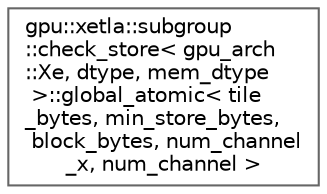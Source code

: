 digraph "Graphical Class Hierarchy"
{
 // LATEX_PDF_SIZE
  bgcolor="transparent";
  edge [fontname=Helvetica,fontsize=10,labelfontname=Helvetica,labelfontsize=10];
  node [fontname=Helvetica,fontsize=10,shape=box,height=0.2,width=0.4];
  rankdir="LR";
  Node0 [id="Node000000",label="gpu::xetla::subgroup\l::check_store\< gpu_arch\l::Xe, dtype, mem_dtype\l \>::global_atomic\< tile\l_bytes, min_store_bytes,\l block_bytes, num_channel\l_x, num_channel \>",height=0.2,width=0.4,color="grey40", fillcolor="white", style="filled",URL="$structgpu_1_1xetla_1_1subgroup_1_1check__store_3_01gpu__arch_1_1Xe_00_01dtype_00_01mem__dtype_01_4_1_1global__atomic.html",tooltip=" "];
}
